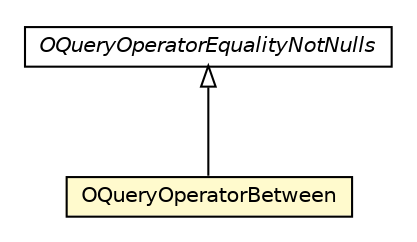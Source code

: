 #!/usr/local/bin/dot
#
# Class diagram 
# Generated by UMLGraph version R5_6-24-gf6e263 (http://www.umlgraph.org/)
#

digraph G {
	edge [fontname="Helvetica",fontsize=10,labelfontname="Helvetica",labelfontsize=10];
	node [fontname="Helvetica",fontsize=10,shape=plaintext];
	nodesep=0.25;
	ranksep=0.5;
	// com.orientechnologies.orient.core.sql.operator.OQueryOperatorEqualityNotNulls
	c5352993 [label=<<table title="com.orientechnologies.orient.core.sql.operator.OQueryOperatorEqualityNotNulls" border="0" cellborder="1" cellspacing="0" cellpadding="2" port="p" href="./OQueryOperatorEqualityNotNulls.html">
		<tr><td><table border="0" cellspacing="0" cellpadding="1">
<tr><td align="center" balign="center"><font face="Helvetica-Oblique"> OQueryOperatorEqualityNotNulls </font></td></tr>
		</table></td></tr>
		</table>>, URL="./OQueryOperatorEqualityNotNulls.html", fontname="Helvetica", fontcolor="black", fontsize=10.0];
	// com.orientechnologies.orient.core.sql.operator.OQueryOperatorBetween
	c5353013 [label=<<table title="com.orientechnologies.orient.core.sql.operator.OQueryOperatorBetween" border="0" cellborder="1" cellspacing="0" cellpadding="2" port="p" bgcolor="lemonChiffon" href="./OQueryOperatorBetween.html">
		<tr><td><table border="0" cellspacing="0" cellpadding="1">
<tr><td align="center" balign="center"> OQueryOperatorBetween </td></tr>
		</table></td></tr>
		</table>>, URL="./OQueryOperatorBetween.html", fontname="Helvetica", fontcolor="black", fontsize=10.0];
	//com.orientechnologies.orient.core.sql.operator.OQueryOperatorBetween extends com.orientechnologies.orient.core.sql.operator.OQueryOperatorEqualityNotNulls
	c5352993:p -> c5353013:p [dir=back,arrowtail=empty];
}

